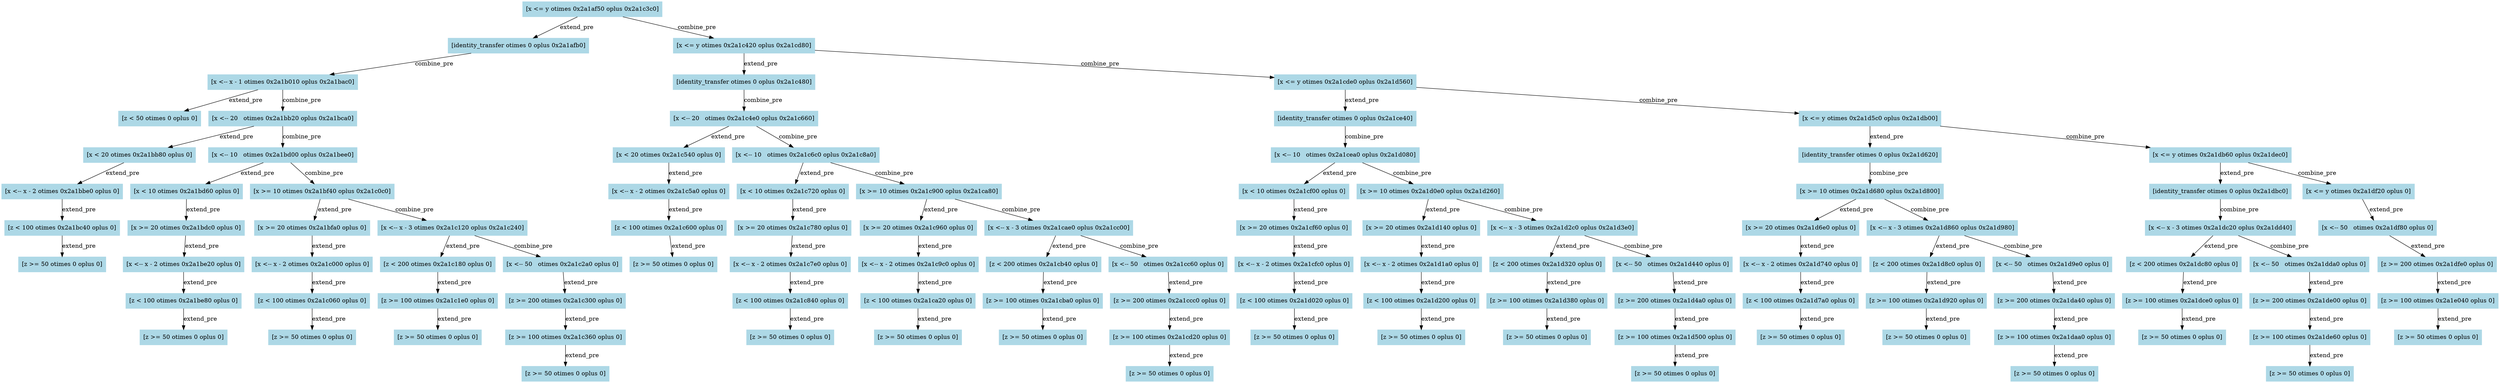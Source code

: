 digraph "[x := x + 1]" {
"0x2a1aef0" [label="[x <= y otimes 0x2a1af50 oplus 0x2a1c3c0]", color=lightblue,style=filled,shape=box]
"0x2a1aef0" -> "0x2a1af50" [label=extend_pre,color=black]
"0x2a1af50" [label="[identity_transfer otimes 0 oplus 0x2a1afb0]", color=lightblue,style=filled,shape=box]
"0x2a1af50" -> "0x2a1afb0" [label=combine_pre,color=black]
"0x2a1afb0" [label="[x <-- x - 1 otimes 0x2a1b010 oplus 0x2a1bac0]", color=lightblue,style=filled,shape=box]
"0x2a1afb0" -> "0x2a1b010" [label=extend_pre,color=black]
"0x2a1b010" [label="[z < 50 otimes 0 oplus 0]", color=lightblue,style=filled,shape=box]
"0x2a1afb0" -> "0x2a1bac0" [label=combine_pre,color=black]
"0x2a1bac0" [label="[x <-- 20   otimes 0x2a1bb20 oplus 0x2a1bca0]", color=lightblue,style=filled,shape=box]
"0x2a1bac0" -> "0x2a1bb20" [label=extend_pre,color=black]
"0x2a1bb20" [label="[x < 20 otimes 0x2a1bb80 oplus 0]", color=lightblue,style=filled,shape=box]
"0x2a1bb20" -> "0x2a1bb80" [label=extend_pre,color=black]
"0x2a1bb80" [label="[x <-- x - 2 otimes 0x2a1bbe0 oplus 0]", color=lightblue,style=filled,shape=box]
"0x2a1bb80" -> "0x2a1bbe0" [label=extend_pre,color=black]
"0x2a1bbe0" [label="[z < 100 otimes 0x2a1bc40 oplus 0]", color=lightblue,style=filled,shape=box]
"0x2a1bbe0" -> "0x2a1bc40" [label=extend_pre,color=black]
"0x2a1bc40" [label="[z >= 50 otimes 0 oplus 0]", color=lightblue,style=filled,shape=box]
"0x2a1bac0" -> "0x2a1bca0" [label=combine_pre,color=black]
"0x2a1bca0" [label="[x <-- 10   otimes 0x2a1bd00 oplus 0x2a1bee0]", color=lightblue,style=filled,shape=box]
"0x2a1bca0" -> "0x2a1bd00" [label=extend_pre,color=black]
"0x2a1bd00" [label="[x < 10 otimes 0x2a1bd60 oplus 0]", color=lightblue,style=filled,shape=box]
"0x2a1bd00" -> "0x2a1bd60" [label=extend_pre,color=black]
"0x2a1bd60" [label="[x >= 20 otimes 0x2a1bdc0 oplus 0]", color=lightblue,style=filled,shape=box]
"0x2a1bd60" -> "0x2a1bdc0" [label=extend_pre,color=black]
"0x2a1bdc0" [label="[x <-- x - 2 otimes 0x2a1be20 oplus 0]", color=lightblue,style=filled,shape=box]
"0x2a1bdc0" -> "0x2a1be20" [label=extend_pre,color=black]
"0x2a1be20" [label="[z < 100 otimes 0x2a1be80 oplus 0]", color=lightblue,style=filled,shape=box]
"0x2a1be20" -> "0x2a1be80" [label=extend_pre,color=black]
"0x2a1be80" [label="[z >= 50 otimes 0 oplus 0]", color=lightblue,style=filled,shape=box]
"0x2a1bca0" -> "0x2a1bee0" [label=combine_pre,color=black]
"0x2a1bee0" [label="[x >= 10 otimes 0x2a1bf40 oplus 0x2a1c0c0]", color=lightblue,style=filled,shape=box]
"0x2a1bee0" -> "0x2a1bf40" [label=extend_pre,color=black]
"0x2a1bf40" [label="[x >= 20 otimes 0x2a1bfa0 oplus 0]", color=lightblue,style=filled,shape=box]
"0x2a1bf40" -> "0x2a1bfa0" [label=extend_pre,color=black]
"0x2a1bfa0" [label="[x <-- x - 2 otimes 0x2a1c000 oplus 0]", color=lightblue,style=filled,shape=box]
"0x2a1bfa0" -> "0x2a1c000" [label=extend_pre,color=black]
"0x2a1c000" [label="[z < 100 otimes 0x2a1c060 oplus 0]", color=lightblue,style=filled,shape=box]
"0x2a1c000" -> "0x2a1c060" [label=extend_pre,color=black]
"0x2a1c060" [label="[z >= 50 otimes 0 oplus 0]", color=lightblue,style=filled,shape=box]
"0x2a1bee0" -> "0x2a1c0c0" [label=combine_pre,color=black]
"0x2a1c0c0" [label="[x <-- x - 3 otimes 0x2a1c120 oplus 0x2a1c240]", color=lightblue,style=filled,shape=box]
"0x2a1c0c0" -> "0x2a1c120" [label=extend_pre,color=black]
"0x2a1c120" [label="[z < 200 otimes 0x2a1c180 oplus 0]", color=lightblue,style=filled,shape=box]
"0x2a1c120" -> "0x2a1c180" [label=extend_pre,color=black]
"0x2a1c180" [label="[z >= 100 otimes 0x2a1c1e0 oplus 0]", color=lightblue,style=filled,shape=box]
"0x2a1c180" -> "0x2a1c1e0" [label=extend_pre,color=black]
"0x2a1c1e0" [label="[z >= 50 otimes 0 oplus 0]", color=lightblue,style=filled,shape=box]
"0x2a1c0c0" -> "0x2a1c240" [label=combine_pre,color=black]
"0x2a1c240" [label="[x <-- 50   otimes 0x2a1c2a0 oplus 0]", color=lightblue,style=filled,shape=box]
"0x2a1c240" -> "0x2a1c2a0" [label=extend_pre,color=black]
"0x2a1c2a0" [label="[z >= 200 otimes 0x2a1c300 oplus 0]", color=lightblue,style=filled,shape=box]
"0x2a1c2a0" -> "0x2a1c300" [label=extend_pre,color=black]
"0x2a1c300" [label="[z >= 100 otimes 0x2a1c360 oplus 0]", color=lightblue,style=filled,shape=box]
"0x2a1c300" -> "0x2a1c360" [label=extend_pre,color=black]
"0x2a1c360" [label="[z >= 50 otimes 0 oplus 0]", color=lightblue,style=filled,shape=box]
"0x2a1aef0" -> "0x2a1c3c0" [label=combine_pre,color=black]
"0x2a1c3c0" [label="[x <= y otimes 0x2a1c420 oplus 0x2a1cd80]", color=lightblue,style=filled,shape=box]
"0x2a1c3c0" -> "0x2a1c420" [label=extend_pre,color=black]
"0x2a1c420" [label="[identity_transfer otimes 0 oplus 0x2a1c480]", color=lightblue,style=filled,shape=box]
"0x2a1c420" -> "0x2a1c480" [label=combine_pre,color=black]
"0x2a1c480" [label="[x <-- 20   otimes 0x2a1c4e0 oplus 0x2a1c660]", color=lightblue,style=filled,shape=box]
"0x2a1c480" -> "0x2a1c4e0" [label=extend_pre,color=black]
"0x2a1c4e0" [label="[x < 20 otimes 0x2a1c540 oplus 0]", color=lightblue,style=filled,shape=box]
"0x2a1c4e0" -> "0x2a1c540" [label=extend_pre,color=black]
"0x2a1c540" [label="[x <-- x - 2 otimes 0x2a1c5a0 oplus 0]", color=lightblue,style=filled,shape=box]
"0x2a1c540" -> "0x2a1c5a0" [label=extend_pre,color=black]
"0x2a1c5a0" [label="[z < 100 otimes 0x2a1c600 oplus 0]", color=lightblue,style=filled,shape=box]
"0x2a1c5a0" -> "0x2a1c600" [label=extend_pre,color=black]
"0x2a1c600" [label="[z >= 50 otimes 0 oplus 0]", color=lightblue,style=filled,shape=box]
"0x2a1c480" -> "0x2a1c660" [label=combine_pre,color=black]
"0x2a1c660" [label="[x <-- 10   otimes 0x2a1c6c0 oplus 0x2a1c8a0]", color=lightblue,style=filled,shape=box]
"0x2a1c660" -> "0x2a1c6c0" [label=extend_pre,color=black]
"0x2a1c6c0" [label="[x < 10 otimes 0x2a1c720 oplus 0]", color=lightblue,style=filled,shape=box]
"0x2a1c6c0" -> "0x2a1c720" [label=extend_pre,color=black]
"0x2a1c720" [label="[x >= 20 otimes 0x2a1c780 oplus 0]", color=lightblue,style=filled,shape=box]
"0x2a1c720" -> "0x2a1c780" [label=extend_pre,color=black]
"0x2a1c780" [label="[x <-- x - 2 otimes 0x2a1c7e0 oplus 0]", color=lightblue,style=filled,shape=box]
"0x2a1c780" -> "0x2a1c7e0" [label=extend_pre,color=black]
"0x2a1c7e0" [label="[z < 100 otimes 0x2a1c840 oplus 0]", color=lightblue,style=filled,shape=box]
"0x2a1c7e0" -> "0x2a1c840" [label=extend_pre,color=black]
"0x2a1c840" [label="[z >= 50 otimes 0 oplus 0]", color=lightblue,style=filled,shape=box]
"0x2a1c660" -> "0x2a1c8a0" [label=combine_pre,color=black]
"0x2a1c8a0" [label="[x >= 10 otimes 0x2a1c900 oplus 0x2a1ca80]", color=lightblue,style=filled,shape=box]
"0x2a1c8a0" -> "0x2a1c900" [label=extend_pre,color=black]
"0x2a1c900" [label="[x >= 20 otimes 0x2a1c960 oplus 0]", color=lightblue,style=filled,shape=box]
"0x2a1c900" -> "0x2a1c960" [label=extend_pre,color=black]
"0x2a1c960" [label="[x <-- x - 2 otimes 0x2a1c9c0 oplus 0]", color=lightblue,style=filled,shape=box]
"0x2a1c960" -> "0x2a1c9c0" [label=extend_pre,color=black]
"0x2a1c9c0" [label="[z < 100 otimes 0x2a1ca20 oplus 0]", color=lightblue,style=filled,shape=box]
"0x2a1c9c0" -> "0x2a1ca20" [label=extend_pre,color=black]
"0x2a1ca20" [label="[z >= 50 otimes 0 oplus 0]", color=lightblue,style=filled,shape=box]
"0x2a1c8a0" -> "0x2a1ca80" [label=combine_pre,color=black]
"0x2a1ca80" [label="[x <-- x - 3 otimes 0x2a1cae0 oplus 0x2a1cc00]", color=lightblue,style=filled,shape=box]
"0x2a1ca80" -> "0x2a1cae0" [label=extend_pre,color=black]
"0x2a1cae0" [label="[z < 200 otimes 0x2a1cb40 oplus 0]", color=lightblue,style=filled,shape=box]
"0x2a1cae0" -> "0x2a1cb40" [label=extend_pre,color=black]
"0x2a1cb40" [label="[z >= 100 otimes 0x2a1cba0 oplus 0]", color=lightblue,style=filled,shape=box]
"0x2a1cb40" -> "0x2a1cba0" [label=extend_pre,color=black]
"0x2a1cba0" [label="[z >= 50 otimes 0 oplus 0]", color=lightblue,style=filled,shape=box]
"0x2a1ca80" -> "0x2a1cc00" [label=combine_pre,color=black]
"0x2a1cc00" [label="[x <-- 50   otimes 0x2a1cc60 oplus 0]", color=lightblue,style=filled,shape=box]
"0x2a1cc00" -> "0x2a1cc60" [label=extend_pre,color=black]
"0x2a1cc60" [label="[z >= 200 otimes 0x2a1ccc0 oplus 0]", color=lightblue,style=filled,shape=box]
"0x2a1cc60" -> "0x2a1ccc0" [label=extend_pre,color=black]
"0x2a1ccc0" [label="[z >= 100 otimes 0x2a1cd20 oplus 0]", color=lightblue,style=filled,shape=box]
"0x2a1ccc0" -> "0x2a1cd20" [label=extend_pre,color=black]
"0x2a1cd20" [label="[z >= 50 otimes 0 oplus 0]", color=lightblue,style=filled,shape=box]
"0x2a1c3c0" -> "0x2a1cd80" [label=combine_pre,color=black]
"0x2a1cd80" [label="[x <= y otimes 0x2a1cde0 oplus 0x2a1d560]", color=lightblue,style=filled,shape=box]
"0x2a1cd80" -> "0x2a1cde0" [label=extend_pre,color=black]
"0x2a1cde0" [label="[identity_transfer otimes 0 oplus 0x2a1ce40]", color=lightblue,style=filled,shape=box]
"0x2a1cde0" -> "0x2a1ce40" [label=combine_pre,color=black]
"0x2a1ce40" [label="[x <-- 10   otimes 0x2a1cea0 oplus 0x2a1d080]", color=lightblue,style=filled,shape=box]
"0x2a1ce40" -> "0x2a1cea0" [label=extend_pre,color=black]
"0x2a1cea0" [label="[x < 10 otimes 0x2a1cf00 oplus 0]", color=lightblue,style=filled,shape=box]
"0x2a1cea0" -> "0x2a1cf00" [label=extend_pre,color=black]
"0x2a1cf00" [label="[x >= 20 otimes 0x2a1cf60 oplus 0]", color=lightblue,style=filled,shape=box]
"0x2a1cf00" -> "0x2a1cf60" [label=extend_pre,color=black]
"0x2a1cf60" [label="[x <-- x - 2 otimes 0x2a1cfc0 oplus 0]", color=lightblue,style=filled,shape=box]
"0x2a1cf60" -> "0x2a1cfc0" [label=extend_pre,color=black]
"0x2a1cfc0" [label="[z < 100 otimes 0x2a1d020 oplus 0]", color=lightblue,style=filled,shape=box]
"0x2a1cfc0" -> "0x2a1d020" [label=extend_pre,color=black]
"0x2a1d020" [label="[z >= 50 otimes 0 oplus 0]", color=lightblue,style=filled,shape=box]
"0x2a1ce40" -> "0x2a1d080" [label=combine_pre,color=black]
"0x2a1d080" [label="[x >= 10 otimes 0x2a1d0e0 oplus 0x2a1d260]", color=lightblue,style=filled,shape=box]
"0x2a1d080" -> "0x2a1d0e0" [label=extend_pre,color=black]
"0x2a1d0e0" [label="[x >= 20 otimes 0x2a1d140 oplus 0]", color=lightblue,style=filled,shape=box]
"0x2a1d0e0" -> "0x2a1d140" [label=extend_pre,color=black]
"0x2a1d140" [label="[x <-- x - 2 otimes 0x2a1d1a0 oplus 0]", color=lightblue,style=filled,shape=box]
"0x2a1d140" -> "0x2a1d1a0" [label=extend_pre,color=black]
"0x2a1d1a0" [label="[z < 100 otimes 0x2a1d200 oplus 0]", color=lightblue,style=filled,shape=box]
"0x2a1d1a0" -> "0x2a1d200" [label=extend_pre,color=black]
"0x2a1d200" [label="[z >= 50 otimes 0 oplus 0]", color=lightblue,style=filled,shape=box]
"0x2a1d080" -> "0x2a1d260" [label=combine_pre,color=black]
"0x2a1d260" [label="[x <-- x - 3 otimes 0x2a1d2c0 oplus 0x2a1d3e0]", color=lightblue,style=filled,shape=box]
"0x2a1d260" -> "0x2a1d2c0" [label=extend_pre,color=black]
"0x2a1d2c0" [label="[z < 200 otimes 0x2a1d320 oplus 0]", color=lightblue,style=filled,shape=box]
"0x2a1d2c0" -> "0x2a1d320" [label=extend_pre,color=black]
"0x2a1d320" [label="[z >= 100 otimes 0x2a1d380 oplus 0]", color=lightblue,style=filled,shape=box]
"0x2a1d320" -> "0x2a1d380" [label=extend_pre,color=black]
"0x2a1d380" [label="[z >= 50 otimes 0 oplus 0]", color=lightblue,style=filled,shape=box]
"0x2a1d260" -> "0x2a1d3e0" [label=combine_pre,color=black]
"0x2a1d3e0" [label="[x <-- 50   otimes 0x2a1d440 oplus 0]", color=lightblue,style=filled,shape=box]
"0x2a1d3e0" -> "0x2a1d440" [label=extend_pre,color=black]
"0x2a1d440" [label="[z >= 200 otimes 0x2a1d4a0 oplus 0]", color=lightblue,style=filled,shape=box]
"0x2a1d440" -> "0x2a1d4a0" [label=extend_pre,color=black]
"0x2a1d4a0" [label="[z >= 100 otimes 0x2a1d500 oplus 0]", color=lightblue,style=filled,shape=box]
"0x2a1d4a0" -> "0x2a1d500" [label=extend_pre,color=black]
"0x2a1d500" [label="[z >= 50 otimes 0 oplus 0]", color=lightblue,style=filled,shape=box]
"0x2a1cd80" -> "0x2a1d560" [label=combine_pre,color=black]
"0x2a1d560" [label="[x <= y otimes 0x2a1d5c0 oplus 0x2a1db00]", color=lightblue,style=filled,shape=box]
"0x2a1d560" -> "0x2a1d5c0" [label=extend_pre,color=black]
"0x2a1d5c0" [label="[identity_transfer otimes 0 oplus 0x2a1d620]", color=lightblue,style=filled,shape=box]
"0x2a1d5c0" -> "0x2a1d620" [label=combine_pre,color=black]
"0x2a1d620" [label="[x >= 10 otimes 0x2a1d680 oplus 0x2a1d800]", color=lightblue,style=filled,shape=box]
"0x2a1d620" -> "0x2a1d680" [label=extend_pre,color=black]
"0x2a1d680" [label="[x >= 20 otimes 0x2a1d6e0 oplus 0]", color=lightblue,style=filled,shape=box]
"0x2a1d680" -> "0x2a1d6e0" [label=extend_pre,color=black]
"0x2a1d6e0" [label="[x <-- x - 2 otimes 0x2a1d740 oplus 0]", color=lightblue,style=filled,shape=box]
"0x2a1d6e0" -> "0x2a1d740" [label=extend_pre,color=black]
"0x2a1d740" [label="[z < 100 otimes 0x2a1d7a0 oplus 0]", color=lightblue,style=filled,shape=box]
"0x2a1d740" -> "0x2a1d7a0" [label=extend_pre,color=black]
"0x2a1d7a0" [label="[z >= 50 otimes 0 oplus 0]", color=lightblue,style=filled,shape=box]
"0x2a1d620" -> "0x2a1d800" [label=combine_pre,color=black]
"0x2a1d800" [label="[x <-- x - 3 otimes 0x2a1d860 oplus 0x2a1d980]", color=lightblue,style=filled,shape=box]
"0x2a1d800" -> "0x2a1d860" [label=extend_pre,color=black]
"0x2a1d860" [label="[z < 200 otimes 0x2a1d8c0 oplus 0]", color=lightblue,style=filled,shape=box]
"0x2a1d860" -> "0x2a1d8c0" [label=extend_pre,color=black]
"0x2a1d8c0" [label="[z >= 100 otimes 0x2a1d920 oplus 0]", color=lightblue,style=filled,shape=box]
"0x2a1d8c0" -> "0x2a1d920" [label=extend_pre,color=black]
"0x2a1d920" [label="[z >= 50 otimes 0 oplus 0]", color=lightblue,style=filled,shape=box]
"0x2a1d800" -> "0x2a1d980" [label=combine_pre,color=black]
"0x2a1d980" [label="[x <-- 50   otimes 0x2a1d9e0 oplus 0]", color=lightblue,style=filled,shape=box]
"0x2a1d980" -> "0x2a1d9e0" [label=extend_pre,color=black]
"0x2a1d9e0" [label="[z >= 200 otimes 0x2a1da40 oplus 0]", color=lightblue,style=filled,shape=box]
"0x2a1d9e0" -> "0x2a1da40" [label=extend_pre,color=black]
"0x2a1da40" [label="[z >= 100 otimes 0x2a1daa0 oplus 0]", color=lightblue,style=filled,shape=box]
"0x2a1da40" -> "0x2a1daa0" [label=extend_pre,color=black]
"0x2a1daa0" [label="[z >= 50 otimes 0 oplus 0]", color=lightblue,style=filled,shape=box]
"0x2a1d560" -> "0x2a1db00" [label=combine_pre,color=black]
"0x2a1db00" [label="[x <= y otimes 0x2a1db60 oplus 0x2a1dec0]", color=lightblue,style=filled,shape=box]
"0x2a1db00" -> "0x2a1db60" [label=extend_pre,color=black]
"0x2a1db60" [label="[identity_transfer otimes 0 oplus 0x2a1dbc0]", color=lightblue,style=filled,shape=box]
"0x2a1db60" -> "0x2a1dbc0" [label=combine_pre,color=black]
"0x2a1dbc0" [label="[x <-- x - 3 otimes 0x2a1dc20 oplus 0x2a1dd40]", color=lightblue,style=filled,shape=box]
"0x2a1dbc0" -> "0x2a1dc20" [label=extend_pre,color=black]
"0x2a1dc20" [label="[z < 200 otimes 0x2a1dc80 oplus 0]", color=lightblue,style=filled,shape=box]
"0x2a1dc20" -> "0x2a1dc80" [label=extend_pre,color=black]
"0x2a1dc80" [label="[z >= 100 otimes 0x2a1dce0 oplus 0]", color=lightblue,style=filled,shape=box]
"0x2a1dc80" -> "0x2a1dce0" [label=extend_pre,color=black]
"0x2a1dce0" [label="[z >= 50 otimes 0 oplus 0]", color=lightblue,style=filled,shape=box]
"0x2a1dbc0" -> "0x2a1dd40" [label=combine_pre,color=black]
"0x2a1dd40" [label="[x <-- 50   otimes 0x2a1dda0 oplus 0]", color=lightblue,style=filled,shape=box]
"0x2a1dd40" -> "0x2a1dda0" [label=extend_pre,color=black]
"0x2a1dda0" [label="[z >= 200 otimes 0x2a1de00 oplus 0]", color=lightblue,style=filled,shape=box]
"0x2a1dda0" -> "0x2a1de00" [label=extend_pre,color=black]
"0x2a1de00" [label="[z >= 100 otimes 0x2a1de60 oplus 0]", color=lightblue,style=filled,shape=box]
"0x2a1de00" -> "0x2a1de60" [label=extend_pre,color=black]
"0x2a1de60" [label="[z >= 50 otimes 0 oplus 0]", color=lightblue,style=filled,shape=box]
"0x2a1db00" -> "0x2a1dec0" [label=combine_pre,color=black]
"0x2a1dec0" [label="[x <= y otimes 0x2a1df20 oplus 0]", color=lightblue,style=filled,shape=box]
"0x2a1dec0" -> "0x2a1df20" [label=extend_pre,color=black]
"0x2a1df20" [label="[x <-- 50   otimes 0x2a1df80 oplus 0]", color=lightblue,style=filled,shape=box]
"0x2a1df20" -> "0x2a1df80" [label=extend_pre,color=black]
"0x2a1df80" [label="[z >= 200 otimes 0x2a1dfe0 oplus 0]", color=lightblue,style=filled,shape=box]
"0x2a1df80" -> "0x2a1dfe0" [label=extend_pre,color=black]
"0x2a1dfe0" [label="[z >= 100 otimes 0x2a1e040 oplus 0]", color=lightblue,style=filled,shape=box]
"0x2a1dfe0" -> "0x2a1e040" [label=extend_pre,color=black]
"0x2a1e040" [label="[z >= 50 otimes 0 oplus 0]", color=lightblue,style=filled,shape=box]
}



